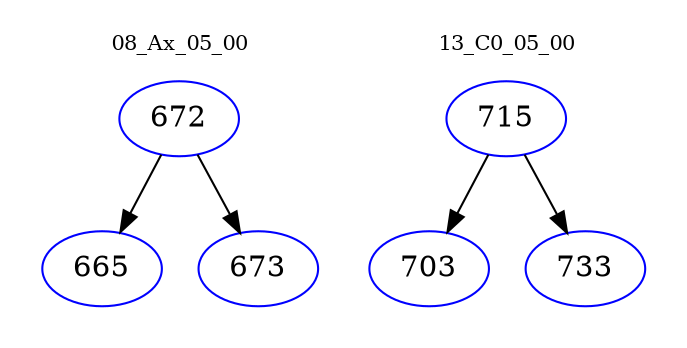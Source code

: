 digraph{
subgraph cluster_0 {
color = white
label = "08_Ax_05_00";
fontsize=10;
T0_672 [label="672", color="blue"]
T0_672 -> T0_665 [color="black"]
T0_665 [label="665", color="blue"]
T0_672 -> T0_673 [color="black"]
T0_673 [label="673", color="blue"]
}
subgraph cluster_1 {
color = white
label = "13_C0_05_00";
fontsize=10;
T1_715 [label="715", color="blue"]
T1_715 -> T1_703 [color="black"]
T1_703 [label="703", color="blue"]
T1_715 -> T1_733 [color="black"]
T1_733 [label="733", color="blue"]
}
}
